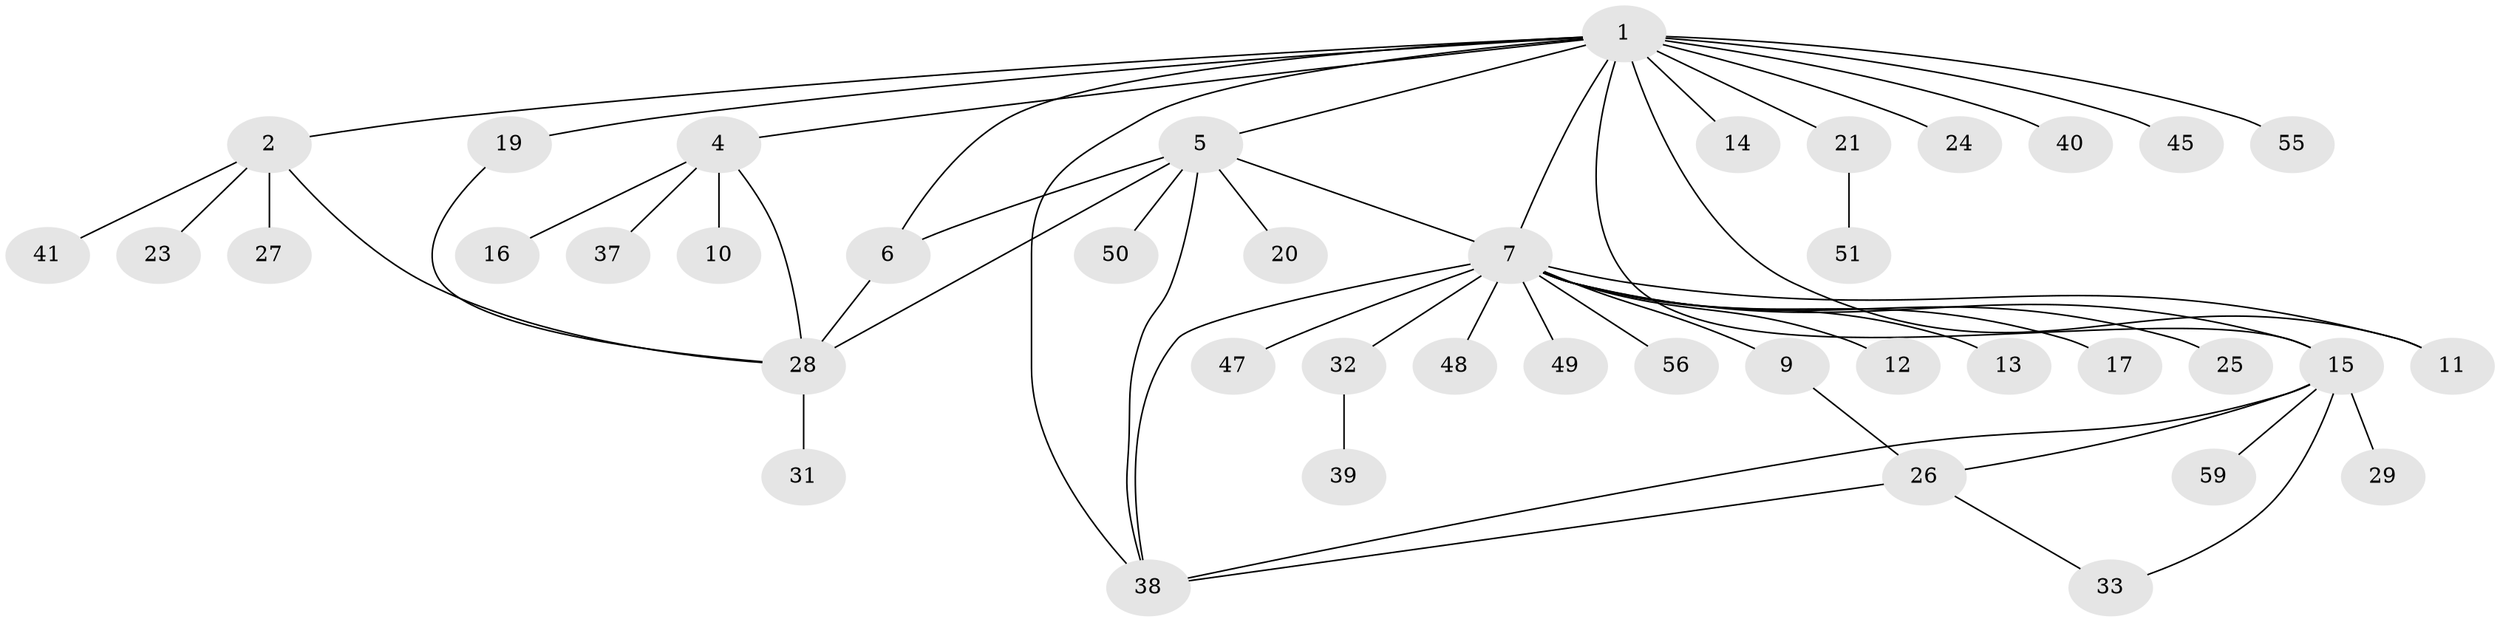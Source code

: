 // Generated by graph-tools (version 1.1) at 2025/51/02/27/25 19:51:54]
// undirected, 42 vertices, 55 edges
graph export_dot {
graph [start="1"]
  node [color=gray90,style=filled];
  1 [super="+3"];
  2 [super="+54"];
  4 [super="+22"];
  5 [super="+57"];
  6;
  7 [super="+8"];
  9 [super="+18"];
  10 [super="+30"];
  11 [super="+52"];
  12 [super="+35"];
  13;
  14;
  15 [super="+46"];
  16;
  17 [super="+36"];
  19;
  20;
  21 [super="+42"];
  23;
  24;
  25;
  26 [super="+44"];
  27;
  28 [super="+58"];
  29;
  31;
  32 [super="+34"];
  33;
  37 [super="+53"];
  38;
  39 [super="+43"];
  40;
  41;
  45;
  47;
  48;
  49;
  50;
  51;
  55;
  56;
  59;
  1 -- 2;
  1 -- 4;
  1 -- 5;
  1 -- 6;
  1 -- 7;
  1 -- 14;
  1 -- 15;
  1 -- 19;
  1 -- 21 [weight=2];
  1 -- 24;
  1 -- 40;
  1 -- 55;
  1 -- 11;
  1 -- 45;
  1 -- 38;
  2 -- 23;
  2 -- 27;
  2 -- 28;
  2 -- 41;
  4 -- 10;
  4 -- 16;
  4 -- 37;
  4 -- 28;
  5 -- 6;
  5 -- 7;
  5 -- 20;
  5 -- 38;
  5 -- 50;
  5 -- 28;
  6 -- 28;
  7 -- 9;
  7 -- 12;
  7 -- 13;
  7 -- 38;
  7 -- 47;
  7 -- 49;
  7 -- 56;
  7 -- 32;
  7 -- 48;
  7 -- 17;
  7 -- 25;
  7 -- 15;
  7 -- 11;
  9 -- 26;
  15 -- 29;
  15 -- 33;
  15 -- 38;
  15 -- 26;
  15 -- 59;
  19 -- 28;
  21 -- 51;
  26 -- 33;
  26 -- 38;
  28 -- 31;
  32 -- 39;
}
